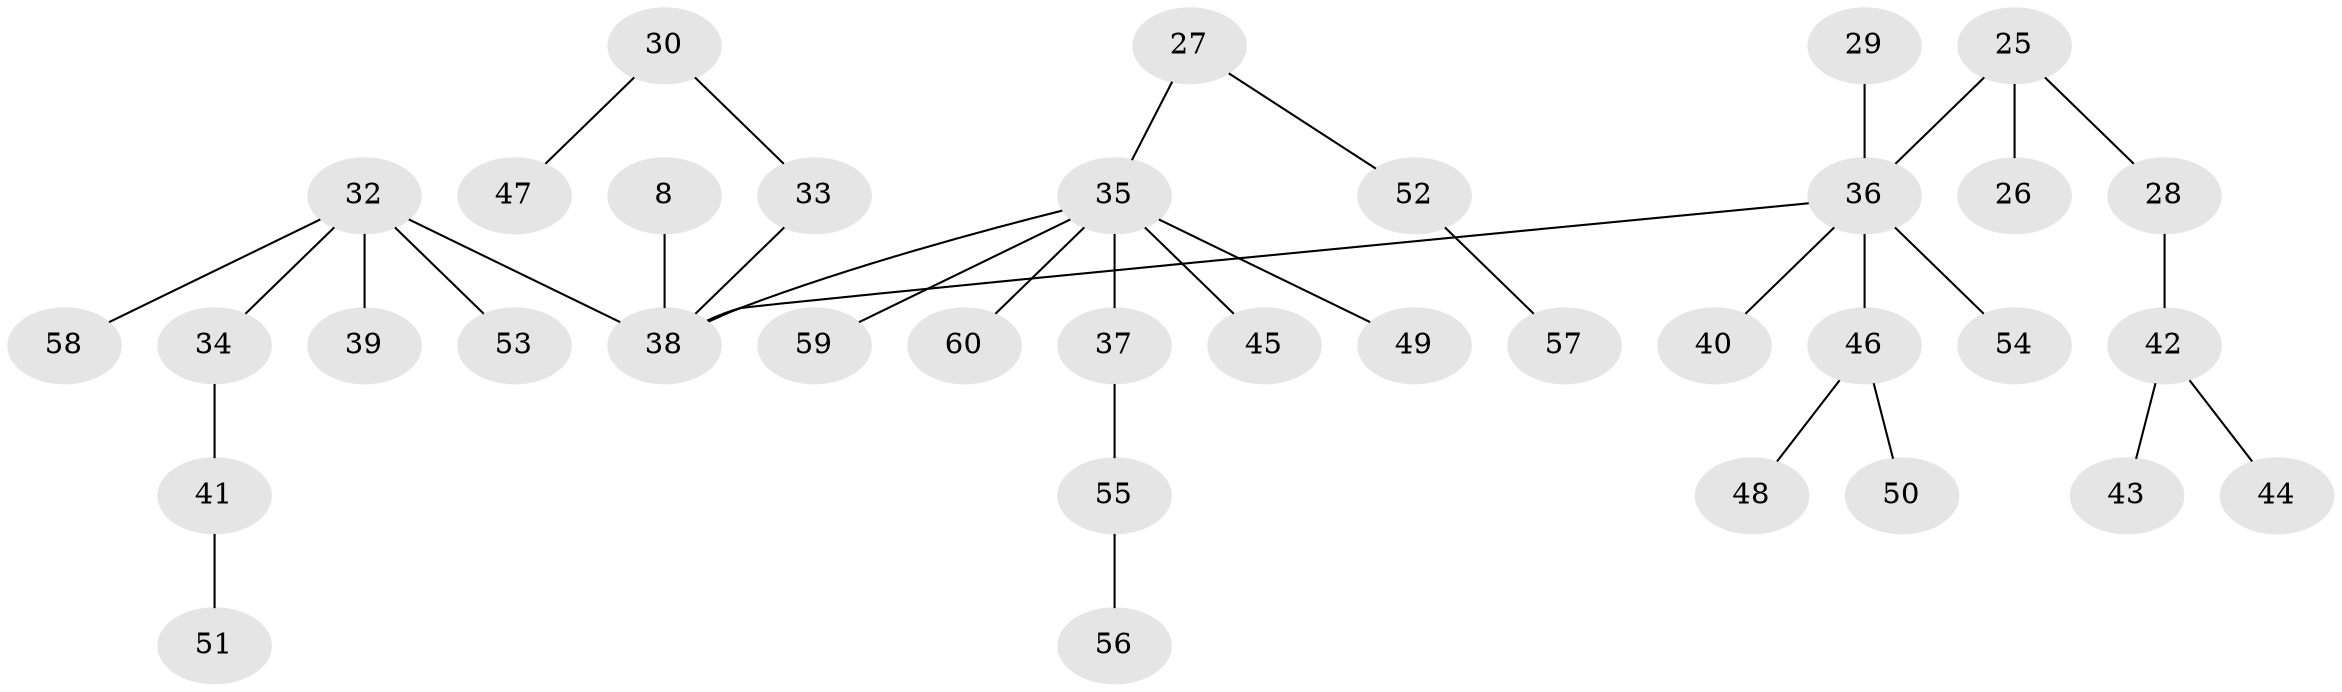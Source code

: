 // original degree distribution, {4: 0.05, 3: 0.16666666666666666, 5: 0.05, 2: 0.2833333333333333, 1: 0.45}
// Generated by graph-tools (version 1.1) at 2025/57/03/04/25 21:57:01]
// undirected, 36 vertices, 35 edges
graph export_dot {
graph [start="1"]
  node [color=gray90,style=filled];
  8;
  25 [super="+23"];
  26;
  27;
  28;
  29;
  30;
  32 [super="+21+24"];
  33 [super="+20"];
  34;
  35 [super="+10+16+18+22"];
  36 [super="+19"];
  37 [super="+13+31"];
  38 [super="+9+3"];
  39;
  40;
  41;
  42;
  43;
  44;
  45;
  46 [super="+11"];
  47;
  48;
  49;
  50;
  51;
  52;
  53;
  54;
  55;
  56;
  57;
  58;
  59;
  60;
  8 -- 38;
  25 -- 26;
  25 -- 28;
  25 -- 36;
  27 -- 52;
  27 -- 35;
  28 -- 42;
  29 -- 36;
  30 -- 47;
  30 -- 33;
  32 -- 34;
  32 -- 53;
  32 -- 38;
  32 -- 58;
  32 -- 39;
  33 -- 38;
  34 -- 41;
  35 -- 45;
  35 -- 37;
  35 -- 38;
  35 -- 59;
  35 -- 60;
  35 -- 49;
  36 -- 54;
  36 -- 38;
  36 -- 40;
  36 -- 46;
  37 -- 55;
  41 -- 51;
  42 -- 43;
  42 -- 44;
  46 -- 48;
  46 -- 50;
  52 -- 57;
  55 -- 56;
}
